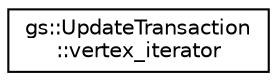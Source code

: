 digraph "Graphical Class Hierarchy"
{
 // LATEX_PDF_SIZE
  edge [fontname="Helvetica",fontsize="10",labelfontname="Helvetica",labelfontsize="10"];
  node [fontname="Helvetica",fontsize="10",shape=record];
  rankdir="LR";
  Node0 [label="gs::UpdateTransaction\l::vertex_iterator",height=0.2,width=0.4,color="black", fillcolor="white", style="filled",URL="$classgs_1_1UpdateTransaction_1_1vertex__iterator.html",tooltip=" "];
}
